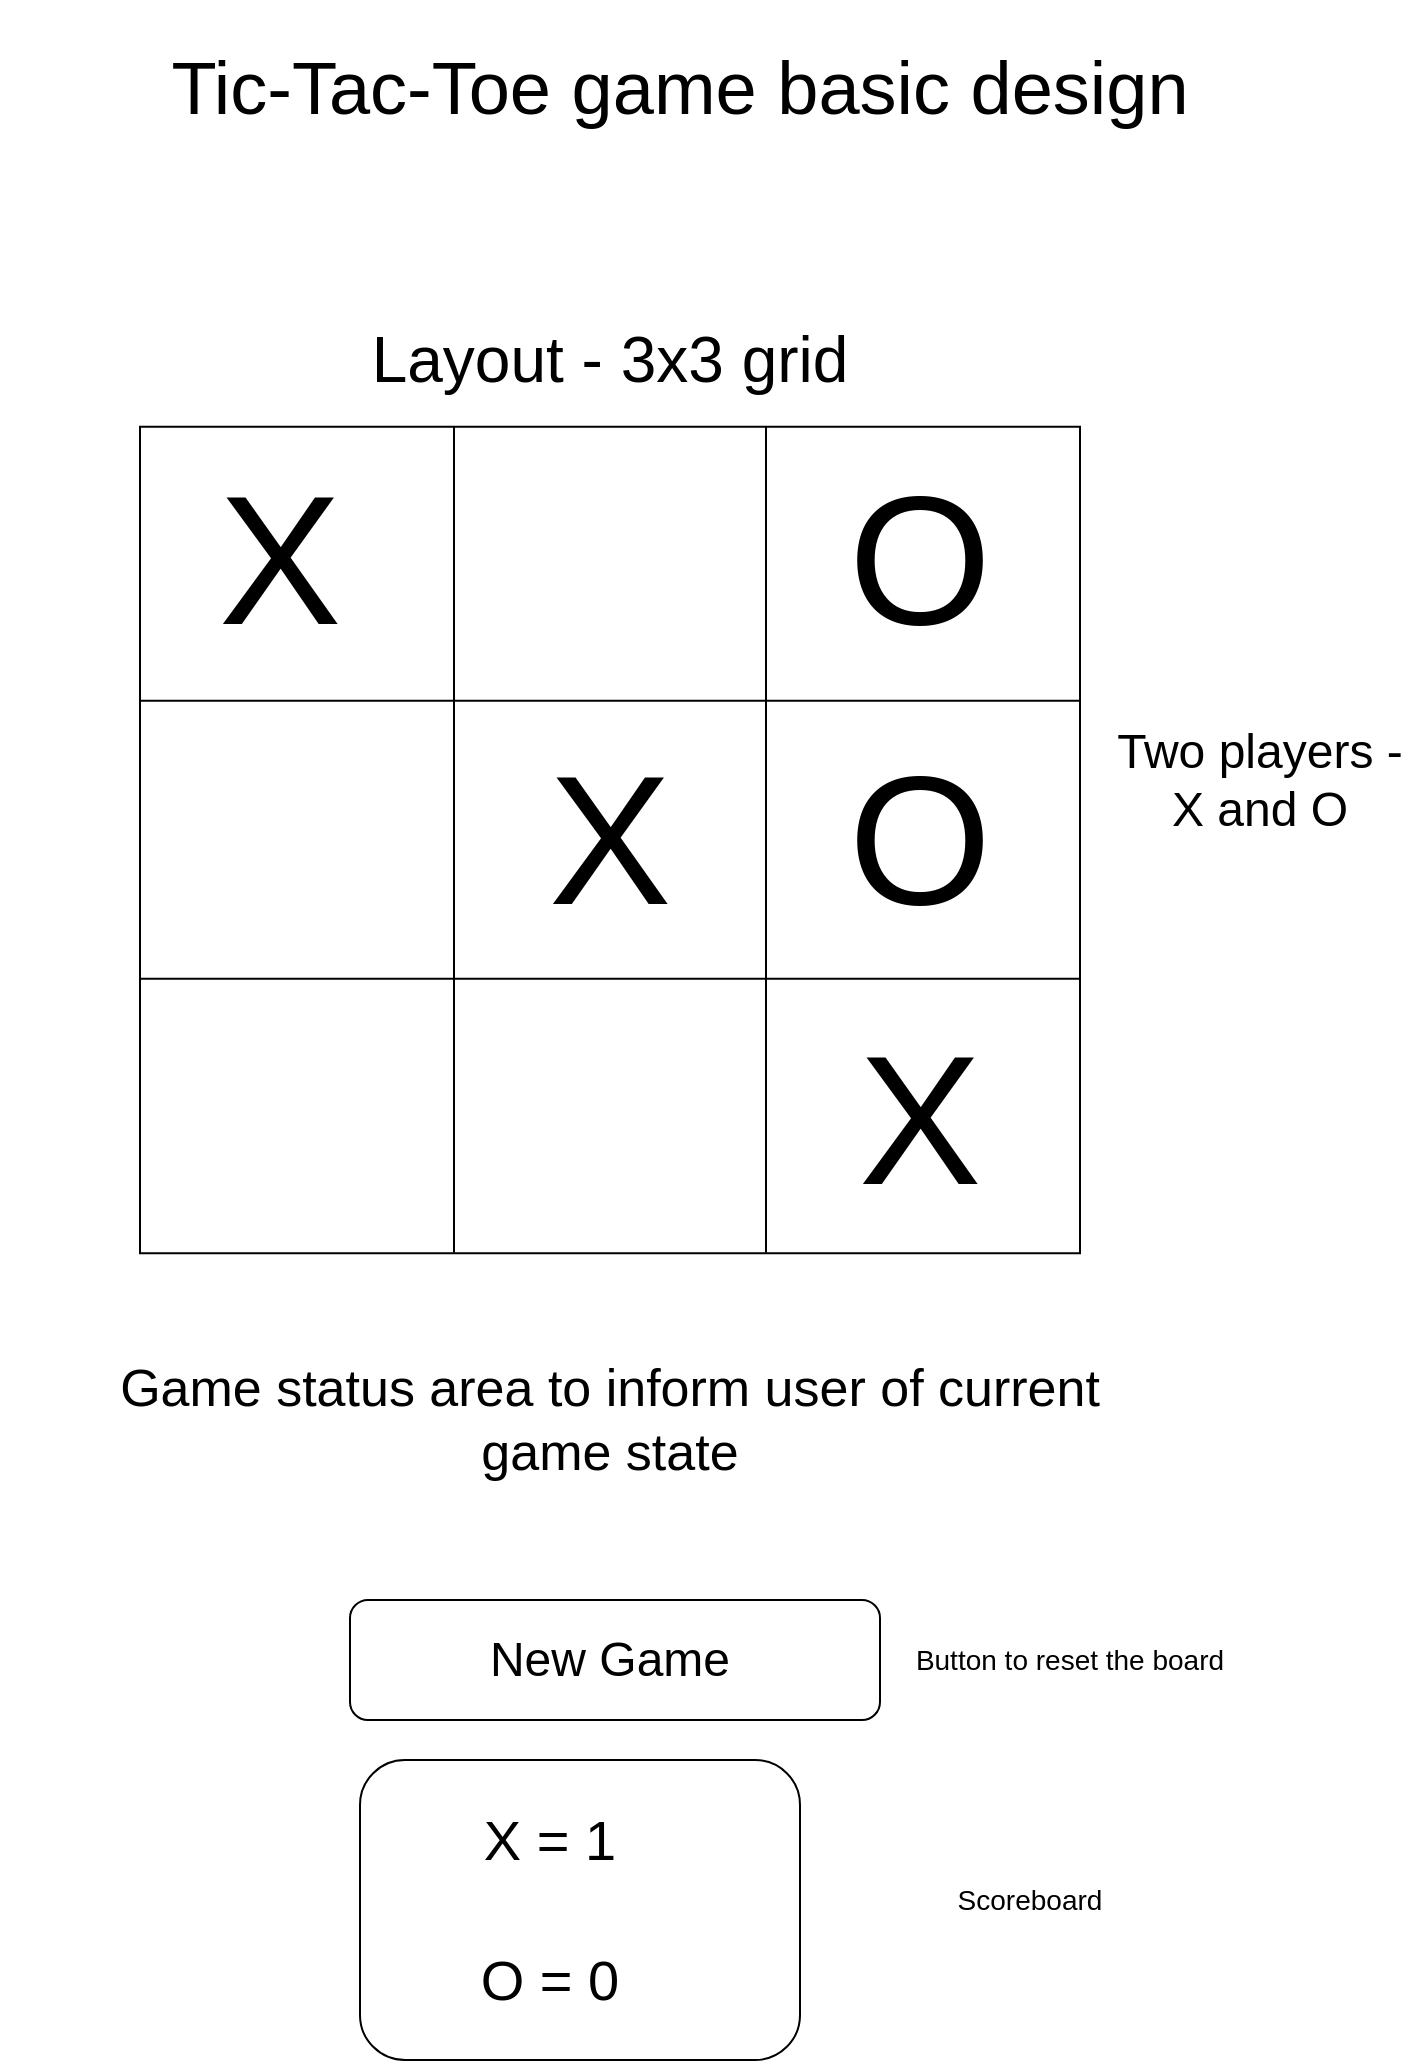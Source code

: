 <mxfile version="14.9.8" type="github">
  <diagram id="TFvPgdECr-10-EPI7N-U" name="Page-1">
    <mxGraphModel dx="1553" dy="907" grid="1" gridSize="10" guides="1" tooltips="1" connect="1" arrows="1" fold="1" page="1" pageScale="1" pageWidth="850" pageHeight="1100" math="0" shadow="0">
      <root>
        <mxCell id="0" />
        <mxCell id="1" parent="0" />
        <mxCell id="SNwUOBWC7G4EO6-JpbfE-14" value="" style="shape=table;html=1;whiteSpace=wrap;startSize=0;container=1;collapsible=0;childLayout=tableLayout;" vertex="1" parent="1">
          <mxGeometry x="330" y="370" width="180" height="120" as="geometry" />
        </mxCell>
        <mxCell id="SNwUOBWC7G4EO6-JpbfE-15" value="" style="shape=partialRectangle;html=1;whiteSpace=wrap;collapsible=0;dropTarget=0;pointerEvents=0;fillColor=none;top=0;left=0;bottom=0;right=0;points=[[0,0.5],[1,0.5]];portConstraint=eastwest;" vertex="1" parent="SNwUOBWC7G4EO6-JpbfE-14">
          <mxGeometry width="180" height="40" as="geometry" />
        </mxCell>
        <mxCell id="SNwUOBWC7G4EO6-JpbfE-16" value="" style="shape=partialRectangle;html=1;whiteSpace=wrap;connectable=0;fillColor=none;top=0;left=0;bottom=0;right=0;overflow=hidden;pointerEvents=1;" vertex="1" parent="SNwUOBWC7G4EO6-JpbfE-15">
          <mxGeometry width="60" height="40" as="geometry" />
        </mxCell>
        <mxCell id="SNwUOBWC7G4EO6-JpbfE-17" value="" style="shape=partialRectangle;html=1;whiteSpace=wrap;connectable=0;fillColor=none;top=0;left=0;bottom=0;right=0;overflow=hidden;pointerEvents=1;" vertex="1" parent="SNwUOBWC7G4EO6-JpbfE-15">
          <mxGeometry x="60" width="60" height="40" as="geometry" />
        </mxCell>
        <mxCell id="SNwUOBWC7G4EO6-JpbfE-18" value="" style="shape=partialRectangle;html=1;whiteSpace=wrap;connectable=0;fillColor=none;top=0;left=0;bottom=0;right=0;overflow=hidden;pointerEvents=1;" vertex="1" parent="SNwUOBWC7G4EO6-JpbfE-15">
          <mxGeometry x="120" width="60" height="40" as="geometry" />
        </mxCell>
        <mxCell id="SNwUOBWC7G4EO6-JpbfE-19" value="" style="shape=partialRectangle;html=1;whiteSpace=wrap;collapsible=0;dropTarget=0;pointerEvents=0;fillColor=none;top=0;left=0;bottom=0;right=0;points=[[0,0.5],[1,0.5]];portConstraint=eastwest;" vertex="1" parent="SNwUOBWC7G4EO6-JpbfE-14">
          <mxGeometry y="40" width="180" height="40" as="geometry" />
        </mxCell>
        <mxCell id="SNwUOBWC7G4EO6-JpbfE-20" value="" style="shape=partialRectangle;html=1;whiteSpace=wrap;connectable=0;fillColor=none;top=0;left=0;bottom=0;right=0;overflow=hidden;pointerEvents=1;" vertex="1" parent="SNwUOBWC7G4EO6-JpbfE-19">
          <mxGeometry width="60" height="40" as="geometry" />
        </mxCell>
        <mxCell id="SNwUOBWC7G4EO6-JpbfE-21" value="" style="shape=partialRectangle;html=1;whiteSpace=wrap;connectable=0;fillColor=none;top=0;left=0;bottom=0;right=0;overflow=hidden;pointerEvents=1;" vertex="1" parent="SNwUOBWC7G4EO6-JpbfE-19">
          <mxGeometry x="60" width="60" height="40" as="geometry" />
        </mxCell>
        <mxCell id="SNwUOBWC7G4EO6-JpbfE-22" value="" style="shape=partialRectangle;html=1;whiteSpace=wrap;connectable=0;fillColor=none;top=0;left=0;bottom=0;right=0;overflow=hidden;pointerEvents=1;" vertex="1" parent="SNwUOBWC7G4EO6-JpbfE-19">
          <mxGeometry x="120" width="60" height="40" as="geometry" />
        </mxCell>
        <mxCell id="SNwUOBWC7G4EO6-JpbfE-23" value="" style="shape=partialRectangle;html=1;whiteSpace=wrap;collapsible=0;dropTarget=0;pointerEvents=0;fillColor=none;top=0;left=0;bottom=0;right=0;points=[[0,0.5],[1,0.5]];portConstraint=eastwest;" vertex="1" parent="SNwUOBWC7G4EO6-JpbfE-14">
          <mxGeometry y="80" width="180" height="40" as="geometry" />
        </mxCell>
        <mxCell id="SNwUOBWC7G4EO6-JpbfE-24" value="" style="shape=partialRectangle;html=1;whiteSpace=wrap;connectable=0;fillColor=none;top=0;left=0;bottom=0;right=0;overflow=hidden;pointerEvents=1;" vertex="1" parent="SNwUOBWC7G4EO6-JpbfE-23">
          <mxGeometry width="60" height="40" as="geometry" />
        </mxCell>
        <mxCell id="SNwUOBWC7G4EO6-JpbfE-25" value="" style="shape=partialRectangle;html=1;whiteSpace=wrap;connectable=0;fillColor=none;top=0;left=0;bottom=0;right=0;overflow=hidden;pointerEvents=1;" vertex="1" parent="SNwUOBWC7G4EO6-JpbfE-23">
          <mxGeometry x="60" width="60" height="40" as="geometry" />
        </mxCell>
        <mxCell id="SNwUOBWC7G4EO6-JpbfE-26" value="" style="shape=partialRectangle;html=1;whiteSpace=wrap;connectable=0;fillColor=none;top=0;left=0;bottom=0;right=0;overflow=hidden;pointerEvents=1;" vertex="1" parent="SNwUOBWC7G4EO6-JpbfE-23">
          <mxGeometry x="120" width="60" height="40" as="geometry" />
        </mxCell>
        <mxCell id="SNwUOBWC7G4EO6-JpbfE-27" value="" style="shape=table;html=1;whiteSpace=wrap;startSize=0;container=1;collapsible=0;childLayout=tableLayout;" vertex="1" parent="1">
          <mxGeometry x="170" y="223.34" width="470" height="413.33" as="geometry" />
        </mxCell>
        <mxCell id="SNwUOBWC7G4EO6-JpbfE-28" value="" style="shape=partialRectangle;html=1;whiteSpace=wrap;collapsible=0;dropTarget=0;pointerEvents=0;fillColor=none;top=0;left=0;bottom=0;right=0;points=[[0,0.5],[1,0.5]];portConstraint=eastwest;" vertex="1" parent="SNwUOBWC7G4EO6-JpbfE-27">
          <mxGeometry width="470" height="137" as="geometry" />
        </mxCell>
        <mxCell id="SNwUOBWC7G4EO6-JpbfE-29" value="" style="shape=partialRectangle;html=1;whiteSpace=wrap;connectable=0;fillColor=none;top=0;left=0;bottom=0;right=0;overflow=hidden;pointerEvents=1;" vertex="1" parent="SNwUOBWC7G4EO6-JpbfE-28">
          <mxGeometry width="157" height="137" as="geometry" />
        </mxCell>
        <mxCell id="SNwUOBWC7G4EO6-JpbfE-30" value="" style="shape=partialRectangle;html=1;whiteSpace=wrap;connectable=0;fillColor=none;top=0;left=0;bottom=0;right=0;overflow=hidden;pointerEvents=1;" vertex="1" parent="SNwUOBWC7G4EO6-JpbfE-28">
          <mxGeometry x="157" width="156" height="137" as="geometry" />
        </mxCell>
        <mxCell id="SNwUOBWC7G4EO6-JpbfE-31" value="" style="shape=partialRectangle;html=1;whiteSpace=wrap;connectable=0;fillColor=none;top=0;left=0;bottom=0;right=0;overflow=hidden;pointerEvents=1;" vertex="1" parent="SNwUOBWC7G4EO6-JpbfE-28">
          <mxGeometry x="313" width="157" height="137" as="geometry" />
        </mxCell>
        <mxCell id="SNwUOBWC7G4EO6-JpbfE-32" value="" style="shape=partialRectangle;html=1;whiteSpace=wrap;collapsible=0;dropTarget=0;pointerEvents=0;fillColor=none;top=0;left=0;bottom=0;right=0;points=[[0,0.5],[1,0.5]];portConstraint=eastwest;" vertex="1" parent="SNwUOBWC7G4EO6-JpbfE-27">
          <mxGeometry y="137" width="470" height="139" as="geometry" />
        </mxCell>
        <mxCell id="SNwUOBWC7G4EO6-JpbfE-33" value="" style="shape=partialRectangle;html=1;whiteSpace=wrap;connectable=0;fillColor=none;top=0;left=0;bottom=0;right=0;overflow=hidden;pointerEvents=1;" vertex="1" parent="SNwUOBWC7G4EO6-JpbfE-32">
          <mxGeometry width="157" height="139" as="geometry" />
        </mxCell>
        <mxCell id="SNwUOBWC7G4EO6-JpbfE-34" value="" style="shape=partialRectangle;html=1;whiteSpace=wrap;connectable=0;fillColor=none;top=0;left=0;bottom=0;right=0;overflow=hidden;pointerEvents=1;" vertex="1" parent="SNwUOBWC7G4EO6-JpbfE-32">
          <mxGeometry x="157" width="156" height="139" as="geometry" />
        </mxCell>
        <mxCell id="SNwUOBWC7G4EO6-JpbfE-35" value="" style="shape=partialRectangle;html=1;whiteSpace=wrap;connectable=0;fillColor=none;top=0;left=0;bottom=0;right=0;overflow=hidden;pointerEvents=1;" vertex="1" parent="SNwUOBWC7G4EO6-JpbfE-32">
          <mxGeometry x="313" width="157" height="139" as="geometry" />
        </mxCell>
        <mxCell id="SNwUOBWC7G4EO6-JpbfE-36" value="" style="shape=partialRectangle;html=1;whiteSpace=wrap;collapsible=0;dropTarget=0;pointerEvents=0;fillColor=none;top=0;left=0;bottom=0;right=0;points=[[0,0.5],[1,0.5]];portConstraint=eastwest;" vertex="1" parent="SNwUOBWC7G4EO6-JpbfE-27">
          <mxGeometry y="276" width="470" height="137" as="geometry" />
        </mxCell>
        <mxCell id="SNwUOBWC7G4EO6-JpbfE-37" value="" style="shape=partialRectangle;html=1;whiteSpace=wrap;connectable=0;fillColor=none;top=0;left=0;bottom=0;right=0;overflow=hidden;pointerEvents=1;" vertex="1" parent="SNwUOBWC7G4EO6-JpbfE-36">
          <mxGeometry width="157" height="137" as="geometry" />
        </mxCell>
        <mxCell id="SNwUOBWC7G4EO6-JpbfE-38" value="" style="shape=partialRectangle;html=1;whiteSpace=wrap;connectable=0;fillColor=none;top=0;left=0;bottom=0;right=0;overflow=hidden;pointerEvents=1;" vertex="1" parent="SNwUOBWC7G4EO6-JpbfE-36">
          <mxGeometry x="157" width="156" height="137" as="geometry" />
        </mxCell>
        <mxCell id="SNwUOBWC7G4EO6-JpbfE-39" value="" style="shape=partialRectangle;html=1;whiteSpace=wrap;connectable=0;fillColor=none;top=0;left=0;bottom=0;right=0;overflow=hidden;pointerEvents=1;" vertex="1" parent="SNwUOBWC7G4EO6-JpbfE-36">
          <mxGeometry x="313" width="157" height="137" as="geometry" />
        </mxCell>
        <mxCell id="SNwUOBWC7G4EO6-JpbfE-40" value="&lt;font style=&quot;font-size: 32px&quot;&gt;Layout - 3x3 grid&lt;/font&gt;" style="text;html=1;strokeColor=none;fillColor=none;align=center;verticalAlign=middle;whiteSpace=wrap;rounded=0;" vertex="1" parent="1">
          <mxGeometry x="195" y="170" width="420" height="40" as="geometry" />
        </mxCell>
        <mxCell id="SNwUOBWC7G4EO6-JpbfE-41" value="&lt;font style=&quot;font-size: 24px&quot;&gt;Two players - X and O&lt;br&gt;&lt;/font&gt;" style="text;html=1;strokeColor=none;fillColor=none;align=center;verticalAlign=middle;whiteSpace=wrap;rounded=0;" vertex="1" parent="1">
          <mxGeometry x="650" y="280" width="160" height="240" as="geometry" />
        </mxCell>
        <mxCell id="SNwUOBWC7G4EO6-JpbfE-42" value="&lt;font style=&quot;font-size: 92px&quot;&gt;X&lt;/font&gt;" style="text;html=1;strokeColor=none;fillColor=none;align=center;verticalAlign=middle;whiteSpace=wrap;rounded=0;" vertex="1" parent="1">
          <mxGeometry x="220" y="280" width="40" height="20" as="geometry" />
        </mxCell>
        <mxCell id="SNwUOBWC7G4EO6-JpbfE-43" value="&lt;font style=&quot;font-size: 92px&quot;&gt;O&lt;/font&gt;" style="text;html=1;strokeColor=none;fillColor=none;align=center;verticalAlign=middle;whiteSpace=wrap;rounded=0;" vertex="1" parent="1">
          <mxGeometry x="540" y="280" width="40" height="20" as="geometry" />
        </mxCell>
        <mxCell id="SNwUOBWC7G4EO6-JpbfE-44" value="&lt;font style=&quot;font-size: 92px&quot;&gt;X&lt;/font&gt;" style="text;html=1;strokeColor=none;fillColor=none;align=center;verticalAlign=middle;whiteSpace=wrap;rounded=0;" vertex="1" parent="1">
          <mxGeometry x="385" y="420" width="40" height="20" as="geometry" />
        </mxCell>
        <mxCell id="SNwUOBWC7G4EO6-JpbfE-45" value="&lt;font style=&quot;font-size: 92px&quot;&gt;X&lt;/font&gt;" style="text;html=1;strokeColor=none;fillColor=none;align=center;verticalAlign=middle;whiteSpace=wrap;rounded=0;" vertex="1" parent="1">
          <mxGeometry x="540" y="560" width="40" height="20" as="geometry" />
        </mxCell>
        <mxCell id="SNwUOBWC7G4EO6-JpbfE-46" value="&lt;font style=&quot;font-size: 92px&quot;&gt;O&lt;/font&gt;" style="text;html=1;strokeColor=none;fillColor=none;align=center;verticalAlign=middle;whiteSpace=wrap;rounded=0;" vertex="1" parent="1">
          <mxGeometry x="540" y="420" width="40" height="20" as="geometry" />
        </mxCell>
        <mxCell id="SNwUOBWC7G4EO6-JpbfE-47" value="&lt;font style=&quot;font-size: 26px&quot;&gt;Game status area to inform user of current game state&lt;br&gt;&lt;/font&gt;" style="text;html=1;strokeColor=none;fillColor=none;align=center;verticalAlign=middle;whiteSpace=wrap;rounded=0;" vertex="1" parent="1">
          <mxGeometry x="130" y="680" width="550" height="80" as="geometry" />
        </mxCell>
        <mxCell id="SNwUOBWC7G4EO6-JpbfE-48" value="" style="rounded=1;whiteSpace=wrap;html=1;" vertex="1" parent="1">
          <mxGeometry x="275" y="810" width="265" height="60" as="geometry" />
        </mxCell>
        <mxCell id="SNwUOBWC7G4EO6-JpbfE-49" value="New Game" style="text;html=1;strokeColor=none;fillColor=none;align=center;verticalAlign=middle;whiteSpace=wrap;rounded=0;fontSize=24;" vertex="1" parent="1">
          <mxGeometry x="330" y="815" width="150" height="50" as="geometry" />
        </mxCell>
        <mxCell id="SNwUOBWC7G4EO6-JpbfE-50" value="" style="rounded=1;whiteSpace=wrap;html=1;fontSize=24;" vertex="1" parent="1">
          <mxGeometry x="280" y="890" width="220" height="150" as="geometry" />
        </mxCell>
        <mxCell id="SNwUOBWC7G4EO6-JpbfE-51" value="Button to reset the board" style="text;html=1;strokeColor=none;fillColor=none;align=center;verticalAlign=middle;whiteSpace=wrap;rounded=0;fontSize=14;" vertex="1" parent="1">
          <mxGeometry x="550" y="820" width="170" height="40" as="geometry" />
        </mxCell>
        <mxCell id="SNwUOBWC7G4EO6-JpbfE-52" value="&lt;font style=&quot;font-size: 28px&quot;&gt;X = 1&lt;br&gt;&lt;/font&gt;" style="text;html=1;strokeColor=none;fillColor=none;align=center;verticalAlign=middle;whiteSpace=wrap;rounded=0;fontSize=14;" vertex="1" parent="1">
          <mxGeometry x="300" y="910" width="150" height="40" as="geometry" />
        </mxCell>
        <mxCell id="SNwUOBWC7G4EO6-JpbfE-53" value="&lt;font style=&quot;font-size: 28px&quot;&gt;O = 0&lt;br&gt;&lt;/font&gt;" style="text;html=1;strokeColor=none;fillColor=none;align=center;verticalAlign=middle;whiteSpace=wrap;rounded=0;fontSize=14;" vertex="1" parent="1">
          <mxGeometry x="300" y="980" width="150" height="40" as="geometry" />
        </mxCell>
        <mxCell id="SNwUOBWC7G4EO6-JpbfE-55" value="Scoreboard" style="text;html=1;strokeColor=none;fillColor=none;align=center;verticalAlign=middle;whiteSpace=wrap;rounded=0;fontSize=14;" vertex="1" parent="1">
          <mxGeometry x="530" y="940" width="170" height="40" as="geometry" />
        </mxCell>
        <mxCell id="SNwUOBWC7G4EO6-JpbfE-56" value="&lt;font style=&quot;font-size: 37px&quot;&gt;Tic-Tac-Toe game basic design&lt;br&gt;&lt;/font&gt;" style="text;html=1;strokeColor=none;fillColor=none;align=center;verticalAlign=middle;whiteSpace=wrap;rounded=0;fontSize=14;" vertex="1" parent="1">
          <mxGeometry x="100" y="10" width="680" height="90" as="geometry" />
        </mxCell>
      </root>
    </mxGraphModel>
  </diagram>
</mxfile>
